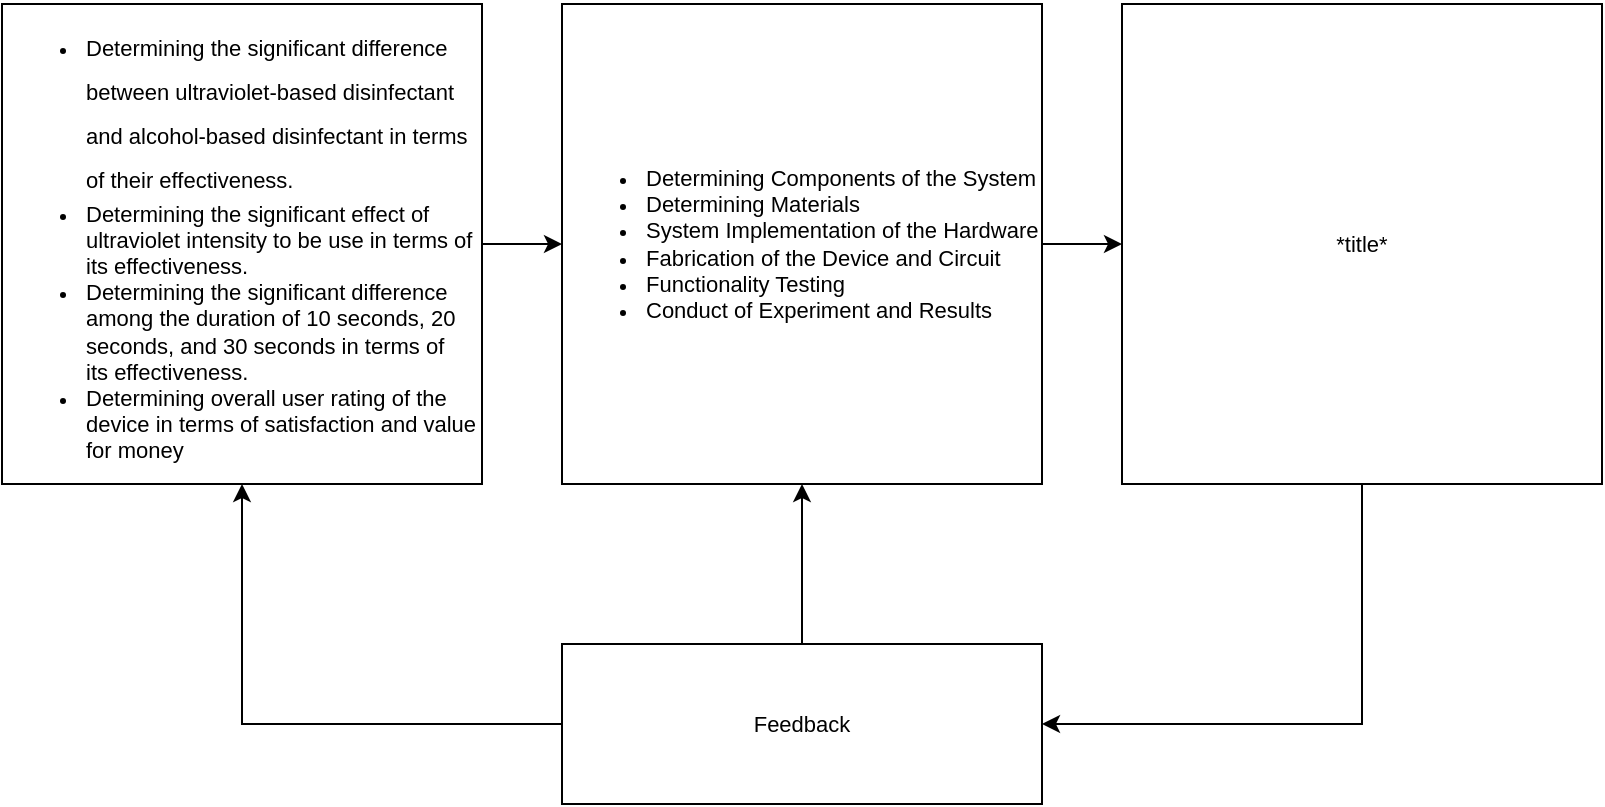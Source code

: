 <mxfile version="19.0.3" type="device"><diagram id="AxWOK6I2kCPhQnjjSmtt" name="Page-1"><mxGraphModel dx="1093" dy="683" grid="1" gridSize="10" guides="1" tooltips="1" connect="1" arrows="1" fold="1" page="1" pageScale="1" pageWidth="850" pageHeight="1100" math="0" shadow="0"><root><mxCell id="0"/><mxCell id="1" parent="0"/><mxCell id="pu4RUqPc4ceLi3XTg0bc-3" value="" style="edgeStyle=orthogonalEdgeStyle;rounded=0;orthogonalLoop=1;jettySize=auto;html=1;fontSize=11;" edge="1" parent="1" source="OvMvBwMw49WibkrJsP_T-1" target="OvMvBwMw49WibkrJsP_T-2"><mxGeometry relative="1" as="geometry"/></mxCell><mxCell id="OvMvBwMw49WibkrJsP_T-1" value="&lt;ul style=&quot;font-size: 11px;&quot;&gt;&lt;li style=&quot;&quot;&gt;Determining Components of the System&lt;/li&gt;&lt;li style=&quot;&quot;&gt;Determining Materials&lt;br&gt;&lt;/li&gt;&lt;li style=&quot;&quot;&gt;System Implementation of the Hardware&lt;/li&gt;&lt;li style=&quot;&quot;&gt;Fabrication of the Device and Circuit&lt;/li&gt;&lt;li style=&quot;&quot;&gt;Functionality Testing&lt;/li&gt;&lt;li style=&quot;&quot;&gt;Conduct of Experiment and Results&lt;/li&gt;&lt;/ul&gt;" style="rounded=0;whiteSpace=wrap;html=1;align=left;" parent="1" vertex="1"><mxGeometry x="320" y="160" width="240" height="240" as="geometry"/></mxCell><mxCell id="pu4RUqPc4ceLi3XTg0bc-6" style="edgeStyle=orthogonalEdgeStyle;rounded=0;orthogonalLoop=1;jettySize=auto;html=1;exitX=0.5;exitY=1;exitDx=0;exitDy=0;entryX=1;entryY=0.5;entryDx=0;entryDy=0;fontSize=11;" edge="1" parent="1" source="OvMvBwMw49WibkrJsP_T-2" target="OvMvBwMw49WibkrJsP_T-4"><mxGeometry relative="1" as="geometry"/></mxCell><mxCell id="OvMvBwMw49WibkrJsP_T-2" value="&lt;font style=&quot;font-size: 11px;&quot;&gt;*title*&lt;/font&gt;" style="whiteSpace=wrap;html=1;" parent="1" vertex="1"><mxGeometry x="600" y="160" width="240" height="240" as="geometry"/></mxCell><mxCell id="pu4RUqPc4ceLi3XTg0bc-2" value="" style="edgeStyle=orthogonalEdgeStyle;rounded=0;orthogonalLoop=1;jettySize=auto;html=1;fontSize=11;" edge="1" parent="1" source="OvMvBwMw49WibkrJsP_T-3" target="OvMvBwMw49WibkrJsP_T-1"><mxGeometry relative="1" as="geometry"/></mxCell><mxCell id="OvMvBwMw49WibkrJsP_T-3" value="&lt;p class=&quot;MsoListParagraph&quot;&gt;&lt;/p&gt;&lt;ul style=&quot;font-size: 11px;&quot;&gt;&lt;li style=&quot;&quot;&gt;&lt;span style=&quot;line-height: 200%;&quot; lang=&quot;EN-US&quot;&gt;&lt;span style=&quot;font-variant-numeric: normal; font-variant-east-asian: normal; font-stretch: normal; line-height: normal;&quot;&gt;&lt;font style=&quot;font-size: 11px;&quot; face=&quot;Arial, sans-serif&quot;&gt;Determining the&amp;nbsp;&lt;/font&gt;&lt;/span&gt;&lt;/span&gt;&lt;span style=&quot;line-height: 200%; font-family: Arial, sans-serif;&quot; lang=&quot;EN-US&quot;&gt;significant difference between ultraviolet-based disinfectant and alcohol-based disinfectant in terms of their effectiveness.&lt;/span&gt;&lt;/li&gt;&lt;li style=&quot;&quot;&gt;&lt;span lang=&quot;EN-US&quot;&gt;Determining the significant effect of ultraviolet intensity to&amp;nbsp;&lt;/span&gt;&lt;span style=&quot;background-color: initial;&quot;&gt;be use in terms of its effectiveness.&lt;/span&gt;&lt;/li&gt;&lt;li&gt;&lt;div style=&quot;&quot;&gt;&lt;span style=&quot;background-color: initial; font-family: Arial, sans-serif; text-indent: -18pt;&quot;&gt;Determining the significant difference among the duration of 10 seconds, 20 seconds, and 30 seconds in terms of its&amp;nbsp;&lt;/span&gt;&lt;span style=&quot;background-color: initial; text-indent: -18pt; font-family: Arial, sans-serif;&quot;&gt;effectiveness.&lt;/span&gt;&lt;/div&gt;&lt;/li&gt;&lt;li style=&quot;&quot;&gt;&lt;span style=&quot;background-color: initial; font-family: Arial, sans-serif; text-indent: 26.85pt;&quot;&gt;Determining overall user rating of the device in terms of satisfaction and value for money&lt;/span&gt;&lt;/li&gt;&lt;/ul&gt;&lt;p&gt;&lt;/p&gt;" style="whiteSpace=wrap;html=1;align=left;" parent="1" vertex="1"><mxGeometry x="40" y="160" width="240" height="240" as="geometry"/></mxCell><mxCell id="pu4RUqPc4ceLi3XTg0bc-4" value="" style="edgeStyle=orthogonalEdgeStyle;rounded=0;orthogonalLoop=1;jettySize=auto;html=1;fontSize=11;" edge="1" parent="1" source="OvMvBwMw49WibkrJsP_T-4" target="OvMvBwMw49WibkrJsP_T-1"><mxGeometry relative="1" as="geometry"/></mxCell><mxCell id="pu4RUqPc4ceLi3XTg0bc-5" style="edgeStyle=orthogonalEdgeStyle;rounded=0;orthogonalLoop=1;jettySize=auto;html=1;exitX=0;exitY=0.5;exitDx=0;exitDy=0;fontSize=11;" edge="1" parent="1" source="OvMvBwMw49WibkrJsP_T-4" target="OvMvBwMw49WibkrJsP_T-3"><mxGeometry relative="1" as="geometry"/></mxCell><mxCell id="OvMvBwMw49WibkrJsP_T-4" value="&lt;font style=&quot;font-size: 11px;&quot;&gt;Feedback&lt;/font&gt;" style="whiteSpace=wrap;html=1;" parent="1" vertex="1"><mxGeometry x="320" y="480" width="240" height="80" as="geometry"/></mxCell></root></mxGraphModel></diagram></mxfile>